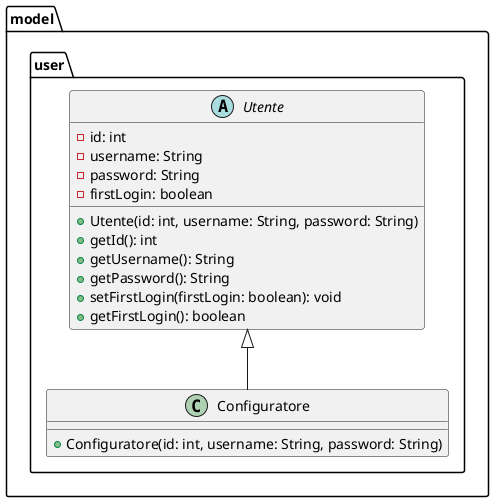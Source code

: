 @startuml model.user

package model.user{

    abstract class Utente{
        -id: int
        -username: String
        -password: String
        -firstLogin: boolean
        +Utente(id: int, username: String, password: String)
        +getId(): int
        +getUsername(): String
        +getPassword(): String
        +setFirstLogin(firstLogin: boolean): void
        +getFirstLogin(): boolean
    }

    class Configuratore{
        +Configuratore(id: int, username: String, password: String)
    }

    Utente <|-- Configuratore

}
@enduml
